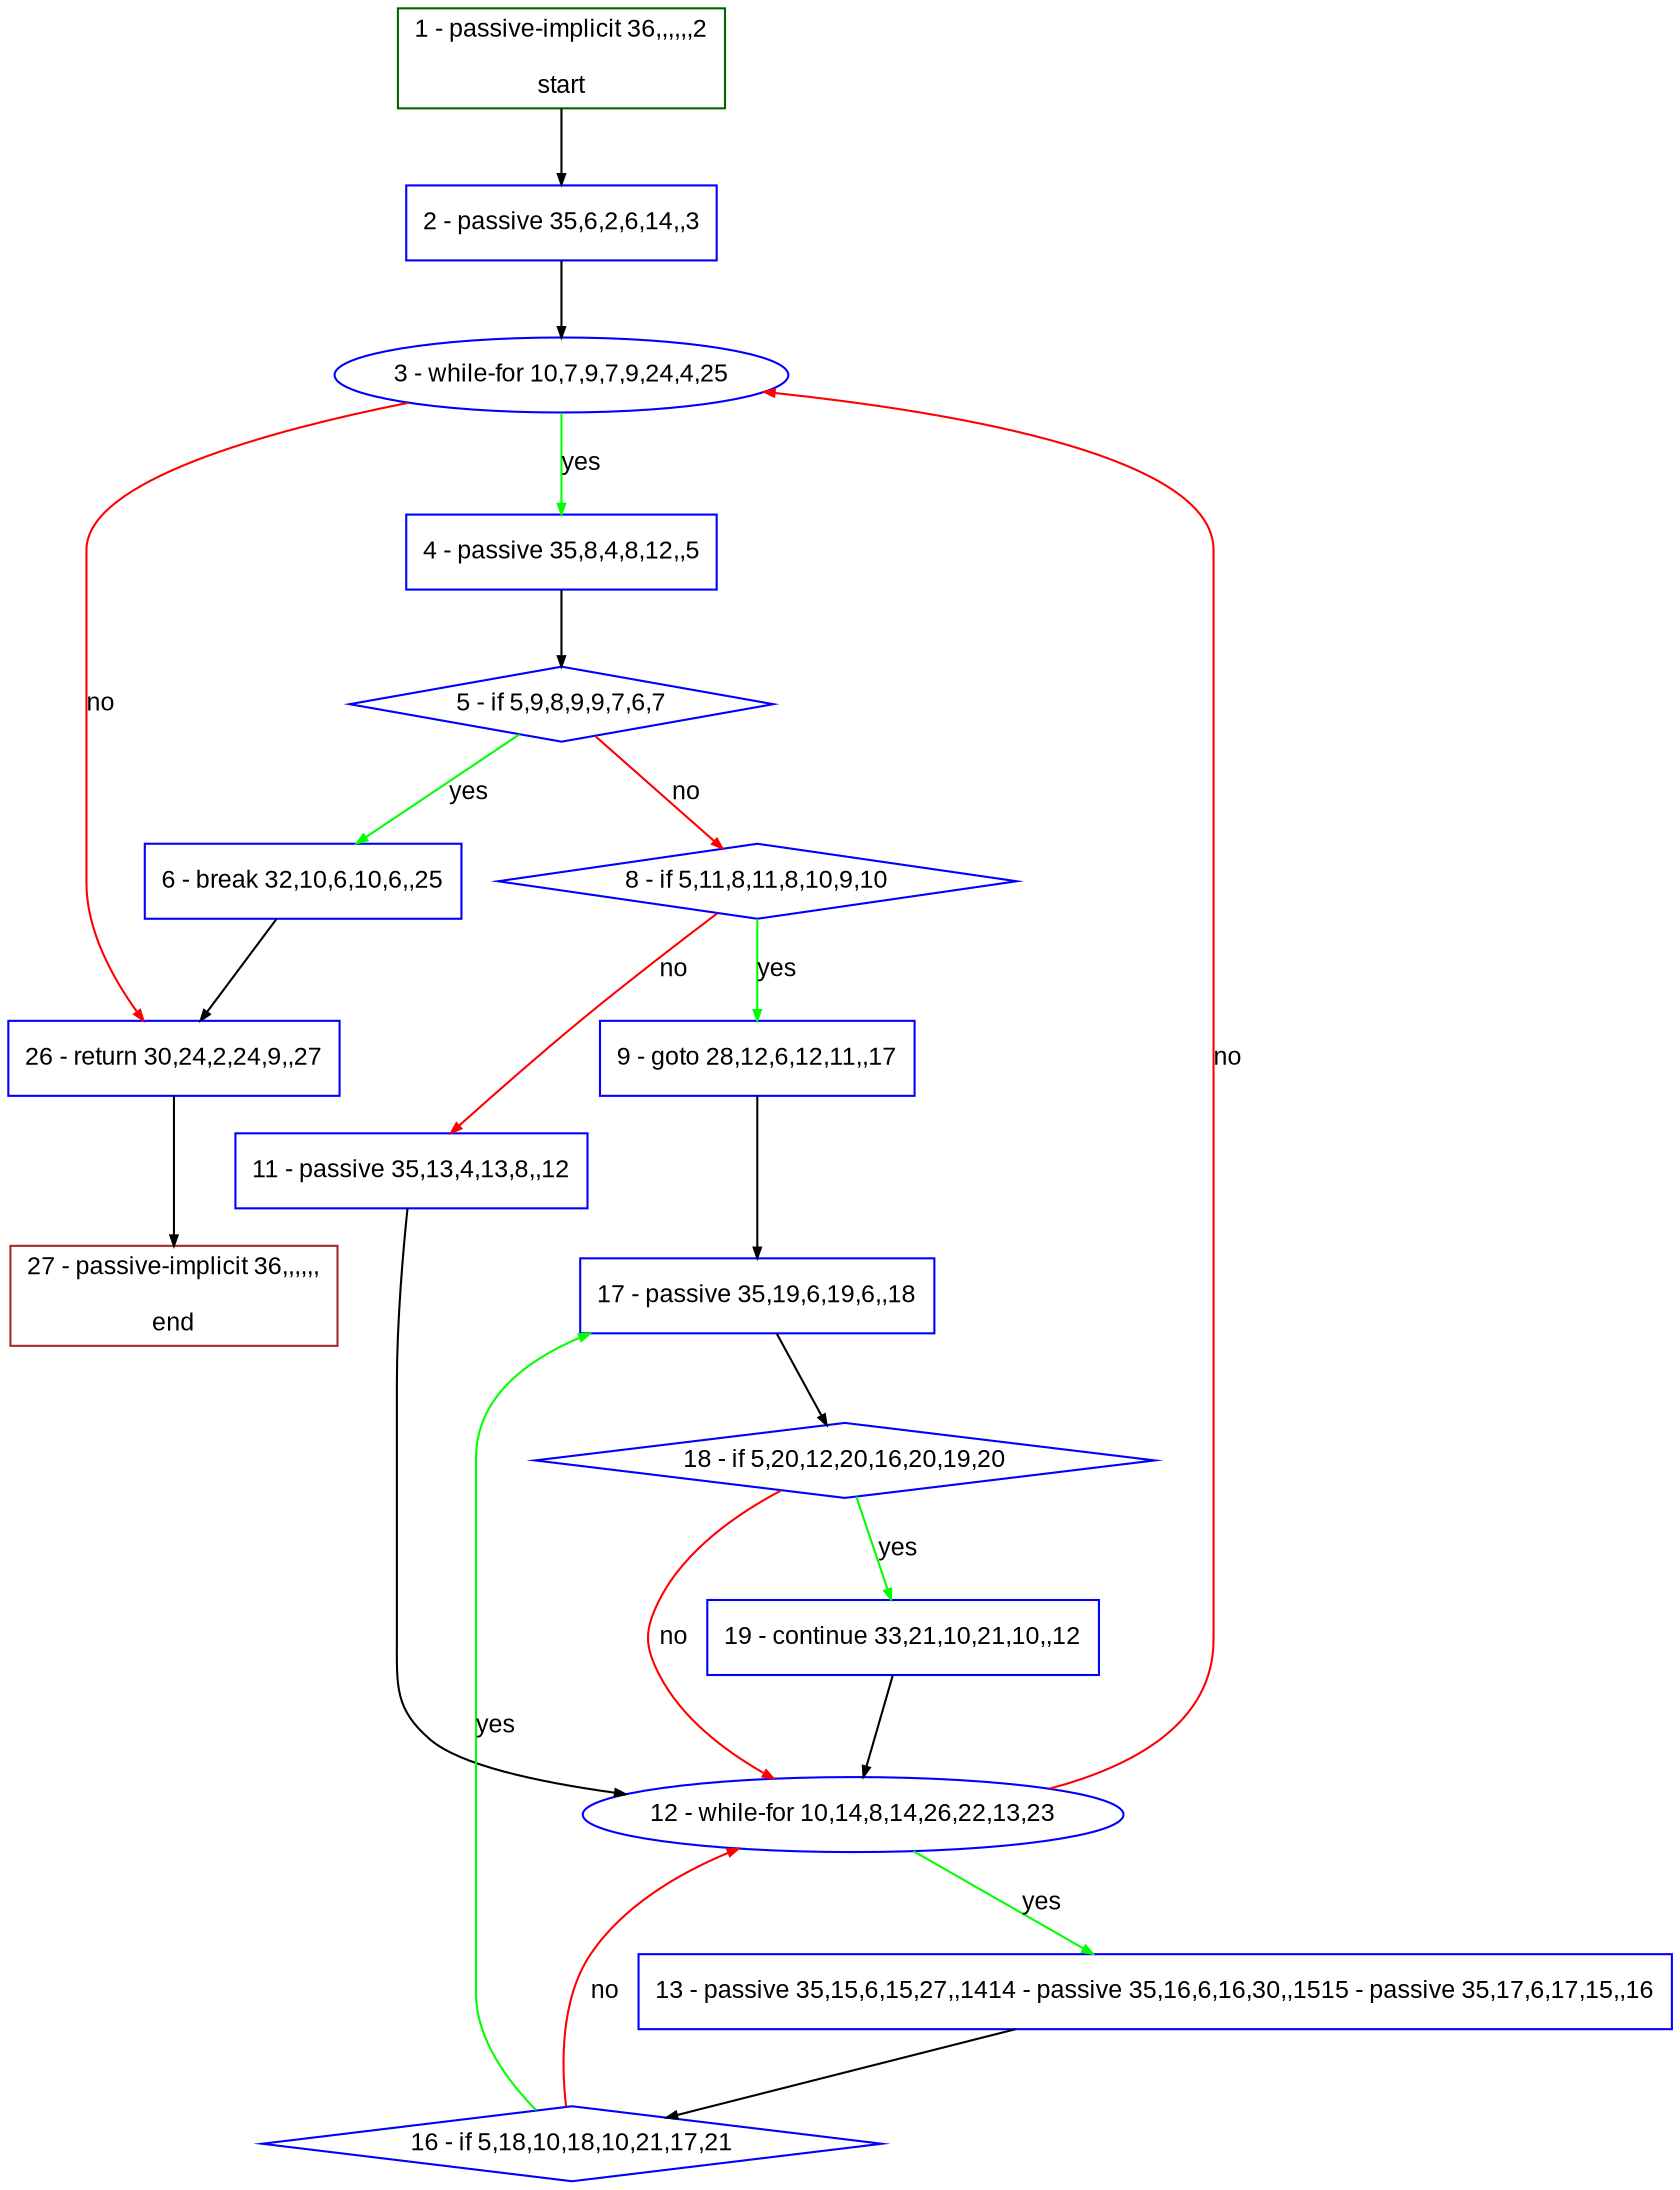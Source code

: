 digraph "" {
  graph [bgcolor="white", fillcolor="#FFFFCC", pack="true", packmode="clust", fontname="Arial", label="", fontsize="12", compound="true", style="rounded,filled"];
  node [node_initialized="no", fillcolor="white", fontname="Arial", label="", color="grey", fontsize="12", fixedsize="false", compound="true", shape="rectangle", style="filled"];
  edge [arrowtail="none", lhead="", fontcolor="black", fontname="Arial", label="", color="black", fontsize="12", arrowhead="normal", arrowsize="0.5", compound="true", ltail="", dir="forward"];
  __N1 [fillcolor="#ffffff", label="2 - passive 35,6,2,6,14,,3", color="#0000ff", shape="box", style="filled"];
  __N2 [fillcolor="#ffffff", label="1 - passive-implicit 36,,,,,,2\n\nstart", color="#006400", shape="box", style="filled"];
  __N3 [fillcolor="#ffffff", label="3 - while-for 10,7,9,7,9,24,4,25", color="#0000ff", shape="oval", style="filled"];
  __N4 [fillcolor="#ffffff", label="4 - passive 35,8,4,8,12,,5", color="#0000ff", shape="box", style="filled"];
  __N5 [fillcolor="#ffffff", label="26 - return 30,24,2,24,9,,27", color="#0000ff", shape="box", style="filled"];
  __N6 [fillcolor="#ffffff", label="5 - if 5,9,8,9,9,7,6,7", color="#0000ff", shape="diamond", style="filled"];
  __N7 [fillcolor="#ffffff", label="6 - break 32,10,6,10,6,,25", color="#0000ff", shape="box", style="filled"];
  __N8 [fillcolor="#ffffff", label="8 - if 5,11,8,11,8,10,9,10", color="#0000ff", shape="diamond", style="filled"];
  __N9 [fillcolor="#ffffff", label="9 - goto 28,12,6,12,11,,17", color="#0000ff", shape="box", style="filled"];
  __N10 [fillcolor="#ffffff", label="11 - passive 35,13,4,13,8,,12", color="#0000ff", shape="box", style="filled"];
  __N11 [fillcolor="#ffffff", label="17 - passive 35,19,6,19,6,,18", color="#0000ff", shape="box", style="filled"];
  __N12 [fillcolor="#ffffff", label="12 - while-for 10,14,8,14,26,22,13,23", color="#0000ff", shape="oval", style="filled"];
  __N13 [fillcolor="#ffffff", label="13 - passive 35,15,6,15,27,,1414 - passive 35,16,6,16,30,,1515 - passive 35,17,6,17,15,,16", color="#0000ff", shape="box", style="filled"];
  __N14 [fillcolor="#ffffff", label="16 - if 5,18,10,18,10,21,17,21", color="#0000ff", shape="diamond", style="filled"];
  __N15 [fillcolor="#ffffff", label="18 - if 5,20,12,20,16,20,19,20", color="#0000ff", shape="diamond", style="filled"];
  __N16 [fillcolor="#ffffff", label="19 - continue 33,21,10,21,10,,12", color="#0000ff", shape="box", style="filled"];
  __N17 [fillcolor="#ffffff", label="27 - passive-implicit 36,,,,,,\n\nend", color="#a52a2a", shape="box", style="filled"];
  __N2 -> __N1 [arrowtail="none", color="#000000", label="", arrowhead="normal", dir="forward"];
  __N1 -> __N3 [arrowtail="none", color="#000000", label="", arrowhead="normal", dir="forward"];
  __N3 -> __N4 [arrowtail="none", color="#00ff00", label="yes", arrowhead="normal", dir="forward"];
  __N3 -> __N5 [arrowtail="none", color="#ff0000", label="no", arrowhead="normal", dir="forward"];
  __N4 -> __N6 [arrowtail="none", color="#000000", label="", arrowhead="normal", dir="forward"];
  __N6 -> __N7 [arrowtail="none", color="#00ff00", label="yes", arrowhead="normal", dir="forward"];
  __N6 -> __N8 [arrowtail="none", color="#ff0000", label="no", arrowhead="normal", dir="forward"];
  __N7 -> __N5 [arrowtail="none", color="#000000", label="", arrowhead="normal", dir="forward"];
  __N8 -> __N9 [arrowtail="none", color="#00ff00", label="yes", arrowhead="normal", dir="forward"];
  __N8 -> __N10 [arrowtail="none", color="#ff0000", label="no", arrowhead="normal", dir="forward"];
  __N9 -> __N11 [arrowtail="none", color="#000000", label="", arrowhead="normal", dir="forward"];
  __N10 -> __N12 [arrowtail="none", color="#000000", label="", arrowhead="normal", dir="forward"];
  __N12 -> __N3 [arrowtail="none", color="#ff0000", label="no", arrowhead="normal", dir="forward"];
  __N12 -> __N13 [arrowtail="none", color="#00ff00", label="yes", arrowhead="normal", dir="forward"];
  __N13 -> __N14 [arrowtail="none", color="#000000", label="", arrowhead="normal", dir="forward"];
  __N14 -> __N12 [arrowtail="none", color="#ff0000", label="no", arrowhead="normal", dir="forward"];
  __N14 -> __N11 [arrowtail="none", color="#00ff00", label="yes", arrowhead="normal", dir="forward"];
  __N11 -> __N15 [arrowtail="none", color="#000000", label="", arrowhead="normal", dir="forward"];
  __N15 -> __N12 [arrowtail="none", color="#ff0000", label="no", arrowhead="normal", dir="forward"];
  __N15 -> __N16 [arrowtail="none", color="#00ff00", label="yes", arrowhead="normal", dir="forward"];
  __N16 -> __N12 [arrowtail="none", color="#000000", label="", arrowhead="normal", dir="forward"];
  __N5 -> __N17 [arrowtail="none", color="#000000", label="", arrowhead="normal", dir="forward"];
}

